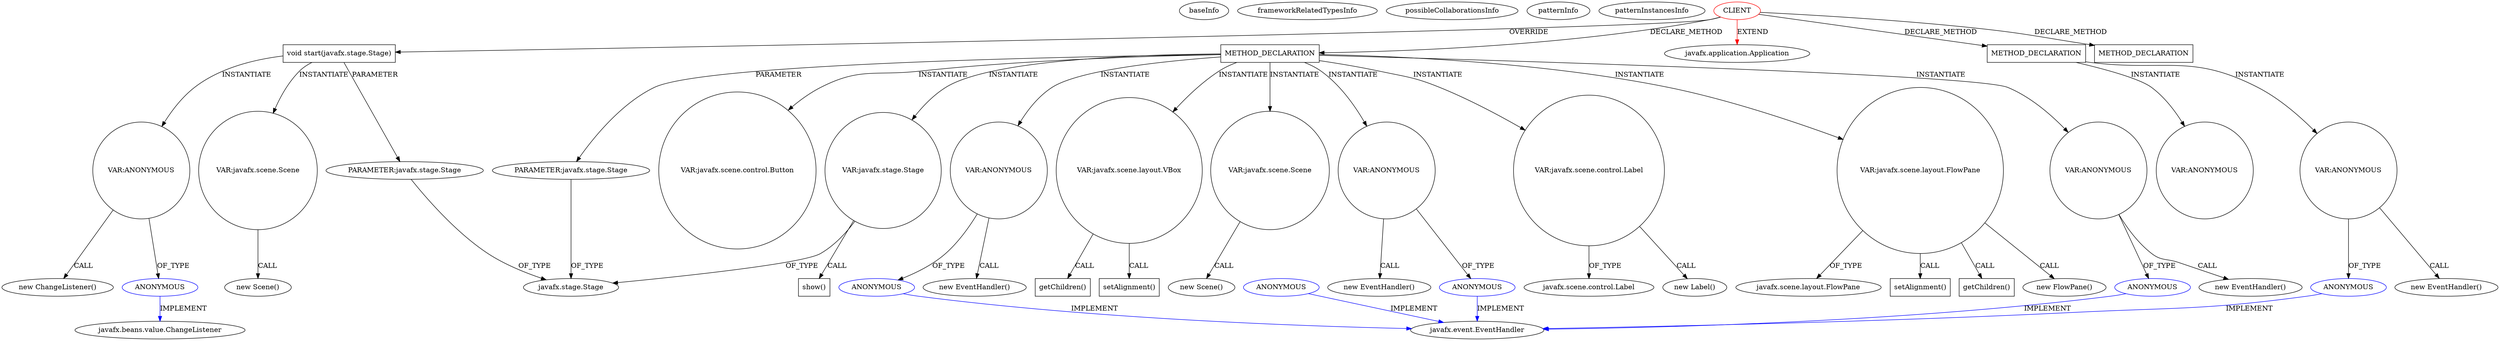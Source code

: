 digraph {
baseInfo[graphId=2811,category="pattern",isAnonymous=false,possibleRelation=true]
frameworkRelatedTypesInfo[0="javafx.application.Application"]
possibleCollaborationsInfo[0="2811~INSTANTIATION-CLIENT_METHOD_DECLARATION-~javafx.application.Application ~javafx.event.EventHandler ~false~true",1="2811~INSTANTIATION-CLIENT_METHOD_DECLARATION-~javafx.application.Application ~javafx.event.EventHandler ~false~true",2="2811~INSTANTIATION-CLIENT_METHOD_DECLARATION-~javafx.application.Application ~javafx.event.EventHandler ~false~true",3="2811~INSTANTIATION-CLIENT_METHOD_DECLARATION-~javafx.application.Application ~javafx.event.EventHandler ~false~true",4="2811~INSTANTIATION-OVERRIDING_METHOD_DECLARATION-~javafx.application.Application ~javafx.beans.value.ChangeListener ~false~true"]
patternInfo[frequency=2.0,patternRootClient=0]
patternInstancesInfo[0="DC37-Super-Mario-Paint~/DC37-Super-Mario-Paint/Super-Mario-Paint-master/src/smp/SuperMarioPaint.java~SuperMarioPaint~262",1="villu164-SoneOtsing~/villu164-SoneOtsing/SoneOtsing-master/src/application/Main.java~Main~4686"]
136[label="new FlowPane()",vertexType="CONSTRUCTOR_CALL",isFrameworkType=false]
137[label="VAR:javafx.scene.layout.FlowPane",vertexType="VARIABLE_EXPRESION",isFrameworkType=false,shape=circle]
138[label="javafx.scene.layout.FlowPane",vertexType="FRAMEWORK_CLASS_TYPE",isFrameworkType=false]
140[label="setAlignment()",vertexType="INSIDE_CALL",isFrameworkType=false,shape=box]
80[label="METHOD_DECLARATION",vertexType="CLIENT_METHOD_DECLARATION",isFrameworkType=false,shape=box]
0[label="CLIENT",vertexType="ROOT_CLIENT_CLASS_DECLARATION",isFrameworkType=false,color=red]
81[label="PARAMETER:javafx.stage.Stage",vertexType="PARAMETER_DECLARATION",isFrameworkType=false]
120[label="VAR:ANONYMOUS",vertexType="VARIABLE_EXPRESION",isFrameworkType=false,shape=circle]
121[label="ANONYMOUS",vertexType="REFERENCE_ANONYMOUS_DECLARATION",isFrameworkType=false,color=blue]
119[label="new EventHandler()",vertexType="CONSTRUCTOR_CALL",isFrameworkType=false]
131[label="VAR:ANONYMOUS",vertexType="VARIABLE_EXPRESION",isFrameworkType=false,shape=circle]
132[label="ANONYMOUS",vertexType="REFERENCE_ANONYMOUS_DECLARATION",isFrameworkType=false,color=blue]
130[label="new EventHandler()",vertexType="CONSTRUCTOR_CALL",isFrameworkType=false]
87[label="VAR:ANONYMOUS",vertexType="VARIABLE_EXPRESION",isFrameworkType=false,shape=circle]
88[label="ANONYMOUS",vertexType="REFERENCE_ANONYMOUS_DECLARATION",isFrameworkType=false,color=blue]
86[label="new EventHandler()",vertexType="CONSTRUCTOR_CALL",isFrameworkType=false]
5[label="javafx.stage.Stage",vertexType="FRAMEWORK_CLASS_TYPE",isFrameworkType=false]
12[label="PARAMETER:javafx.stage.Stage",vertexType="PARAMETER_DECLARATION",isFrameworkType=false]
11[label="void start(javafx.stage.Stage)",vertexType="OVERRIDING_METHOD_DECLARATION",isFrameworkType=false,shape=box]
145[label="getChildren()",vertexType="INSIDE_CALL",isFrameworkType=false,shape=box]
89[label="javafx.event.EventHandler",vertexType="FRAMEWORK_INTERFACE_TYPE",isFrameworkType=false]
184[label="ANONYMOUS",vertexType="REFERENCE_ANONYMOUS_DECLARATION",isFrameworkType=false,color=blue]
173[label="ANONYMOUS",vertexType="REFERENCE_ANONYMOUS_DECLARATION",isFrameworkType=false,color=blue]
147[label="VAR:javafx.scene.layout.VBox",vertexType="VARIABLE_EXPRESION",isFrameworkType=false,shape=circle]
150[label="setAlignment()",vertexType="INSIDE_CALL",isFrameworkType=false,shape=box]
155[label="getChildren()",vertexType="INSIDE_CALL",isFrameworkType=false,shape=box]
172[label="VAR:ANONYMOUS",vertexType="VARIABLE_EXPRESION",isFrameworkType=false,shape=circle]
171[label="new EventHandler()",vertexType="CONSTRUCTOR_CALL",isFrameworkType=false]
18[label="VAR:ANONYMOUS",vertexType="VARIABLE_EXPRESION",isFrameworkType=false,shape=circle]
17[label="new ChangeListener()",vertexType="CONSTRUCTOR_CALL",isFrameworkType=false]
19[label="ANONYMOUS",vertexType="REFERENCE_ANONYMOUS_DECLARATION",isFrameworkType=false,color=blue]
20[label="javafx.beans.value.ChangeListener",vertexType="FRAMEWORK_INTERFACE_TYPE",isFrameworkType=false]
91[label="VAR:javafx.stage.Stage",vertexType="VARIABLE_EXPRESION",isFrameworkType=false,shape=circle]
162[label="show()",vertexType="INSIDE_CALL",isFrameworkType=false,shape=box]
1[label="javafx.application.Application",vertexType="FRAMEWORK_CLASS_TYPE",isFrameworkType=false]
157[label="VAR:javafx.scene.Scene",vertexType="VARIABLE_EXPRESION",isFrameworkType=false,shape=circle]
156[label="new Scene()",vertexType="CONSTRUCTOR_CALL",isFrameworkType=false]
34[label="VAR:javafx.scene.Scene",vertexType="VARIABLE_EXPRESION",isFrameworkType=false,shape=circle]
33[label="new Scene()",vertexType="CONSTRUCTOR_CALL",isFrameworkType=false]
102[label="VAR:javafx.scene.control.Label",vertexType="VARIABLE_EXPRESION",isFrameworkType=false,shape=circle]
103[label="javafx.scene.control.Label",vertexType="FRAMEWORK_CLASS_TYPE",isFrameworkType=false]
101[label="new Label()",vertexType="CONSTRUCTOR_CALL",isFrameworkType=false]
166[label="METHOD_DECLARATION",vertexType="CLIENT_METHOD_DECLARATION",isFrameworkType=false,shape=box]
197[label="VAR:ANONYMOUS",vertexType="VARIABLE_EXPRESION",isFrameworkType=false,shape=circle]
52[label="METHOD_DECLARATION",vertexType="CLIENT_METHOD_DECLARATION",isFrameworkType=false,shape=box]
126[label="VAR:javafx.scene.control.Button",vertexType="VARIABLE_EXPRESION",isFrameworkType=false,shape=circle]
184->89[label="IMPLEMENT",color=blue]
166->197[label="INSTANTIATE"]
87->88[label="OF_TYPE"]
137->145[label="CALL"]
173->89[label="IMPLEMENT",color=blue]
87->86[label="CALL"]
102->103[label="OF_TYPE"]
80->91[label="INSTANTIATE"]
137->136[label="CALL"]
80->137[label="INSTANTIATE"]
0->80[label="DECLARE_METHOD"]
120->119[label="CALL"]
91->162[label="CALL"]
88->89[label="IMPLEMENT",color=blue]
166->172[label="INSTANTIATE"]
121->89[label="IMPLEMENT",color=blue]
80->157[label="INSTANTIATE"]
80->102[label="INSTANTIATE"]
11->12[label="PARAMETER"]
147->155[label="CALL"]
81->5[label="OF_TYPE"]
147->150[label="CALL"]
80->147[label="INSTANTIATE"]
18->17[label="CALL"]
11->34[label="INSTANTIATE"]
80->131[label="INSTANTIATE"]
80->81[label="PARAMETER"]
80->126[label="INSTANTIATE"]
157->156[label="CALL"]
132->89[label="IMPLEMENT",color=blue]
120->121[label="OF_TYPE"]
0->11[label="OVERRIDE"]
0->1[label="EXTEND",color=red]
102->101[label="CALL"]
0->166[label="DECLARE_METHOD"]
91->5[label="OF_TYPE"]
131->132[label="OF_TYPE"]
19->20[label="IMPLEMENT",color=blue]
80->120[label="INSTANTIATE"]
80->87[label="INSTANTIATE"]
18->19[label="OF_TYPE"]
34->33[label="CALL"]
172->171[label="CALL"]
137->140[label="CALL"]
172->173[label="OF_TYPE"]
0->52[label="DECLARE_METHOD"]
11->18[label="INSTANTIATE"]
131->130[label="CALL"]
137->138[label="OF_TYPE"]
12->5[label="OF_TYPE"]
}
